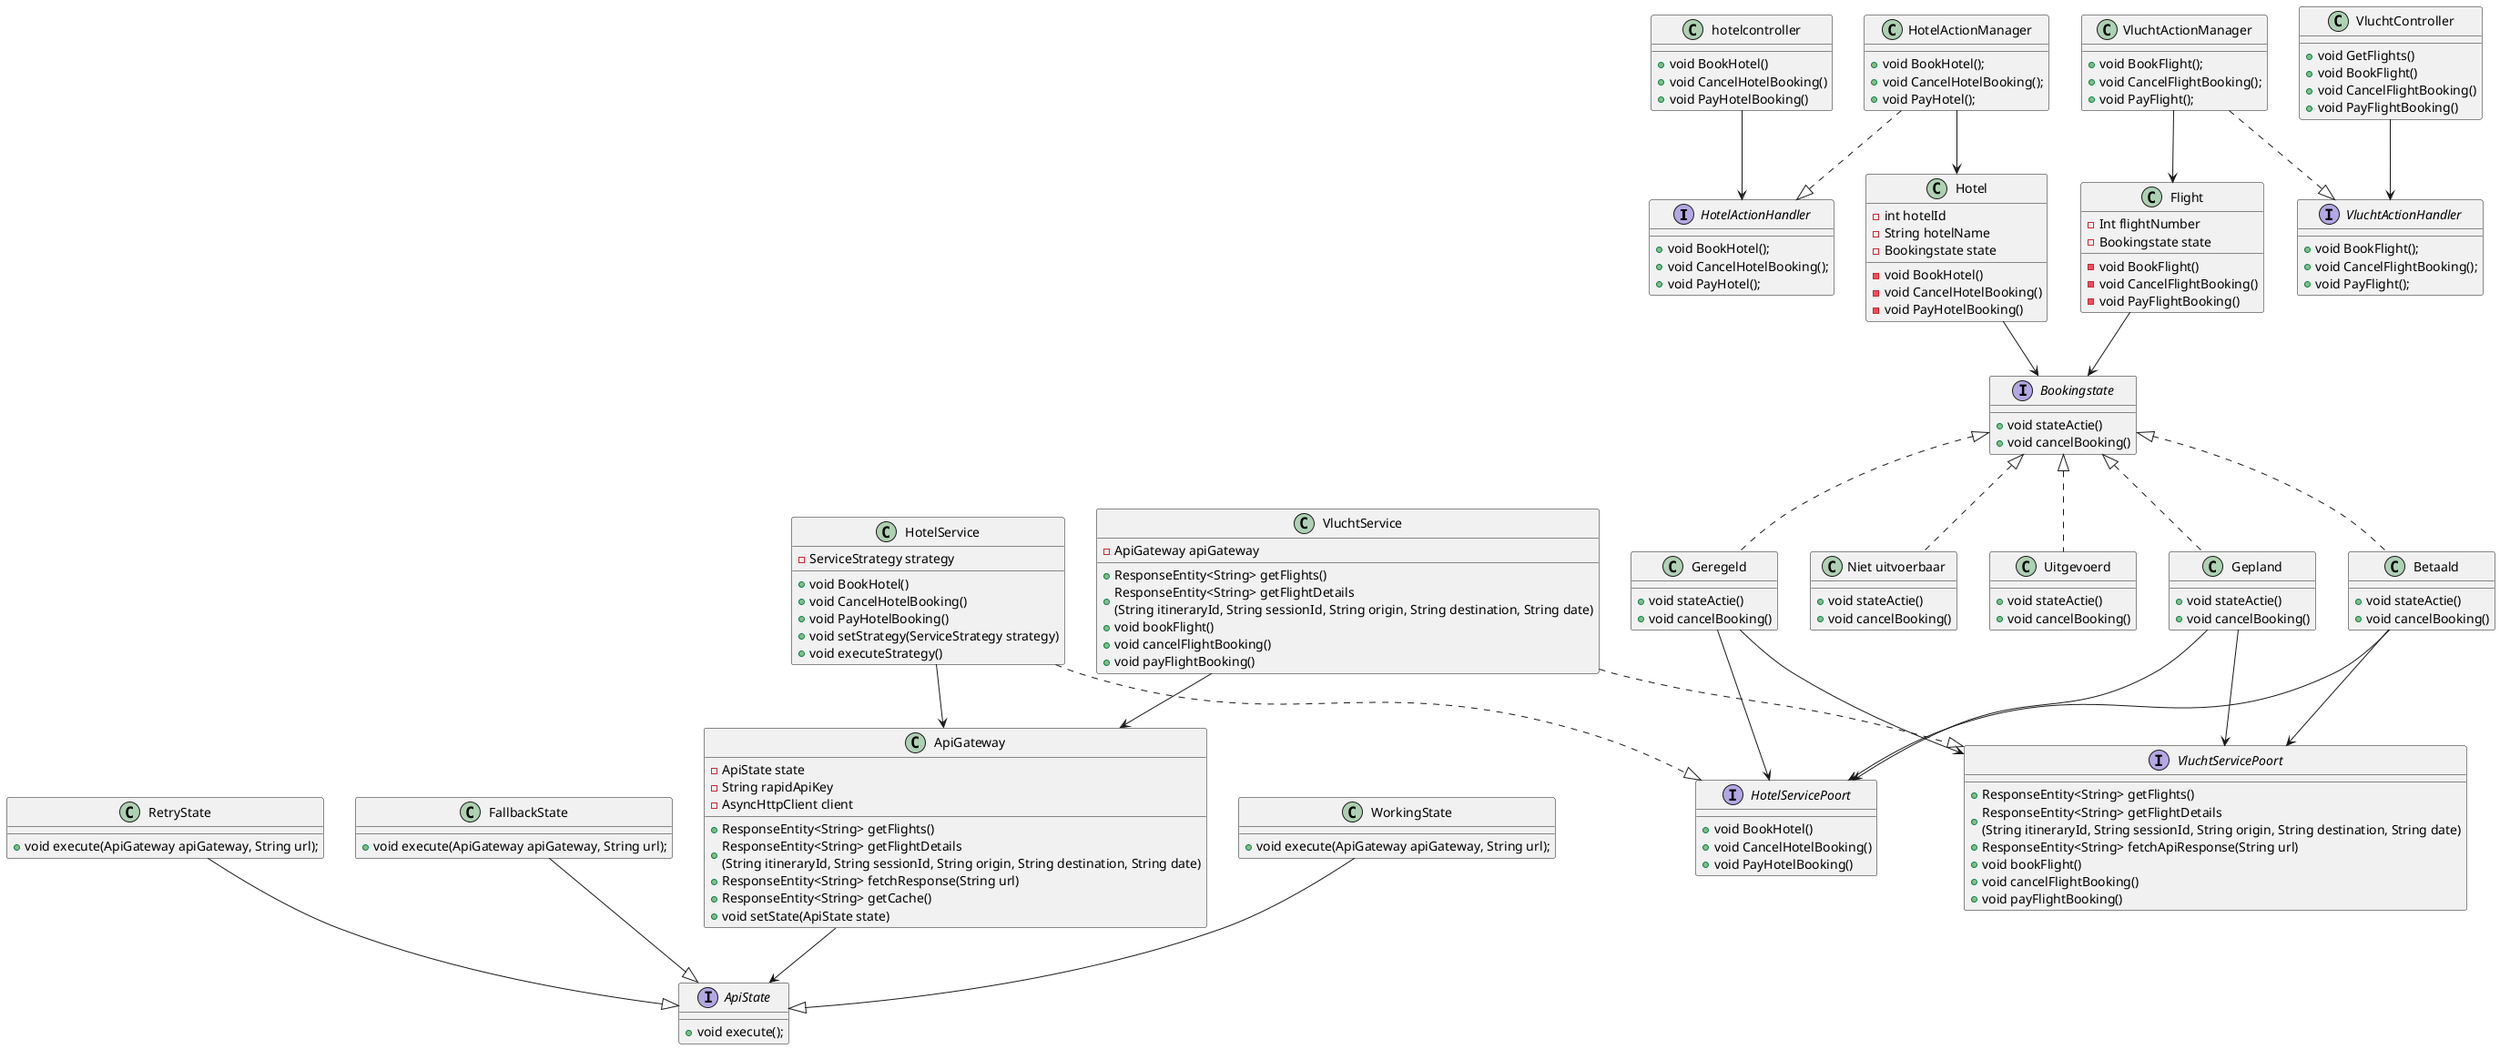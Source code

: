 @startuml

'interfaces
interface "HotelActionHandler"{
+ void BookHotel();
+ void CancelHotelBooking();
+ void PayHotel();
}
interface "VluchtActionHandler"{
+ void BookFlight();
+ void CancelFlightBooking();
+ void PayFlight();
}
interface "VluchtServicePoort"{
+ ResponseEntity<String> getFlights()
+ ResponseEntity<String> getFlightDetails\n(String itineraryId, String sessionId, String origin, String destination, String date)
+ ResponseEntity<String> fetchApiResponse(String url)
+ void bookFlight()
+ void cancelFlightBooking()
+ void payFlightBooking()
}
interface "HotelServicePoort"{
+ void BookHotel()
+ void CancelHotelBooking()
+ void PayHotelBooking()
}
interface "Bookingstate" {
+ void stateActie()
+ void cancelBooking()
}
interface ApiState {
    + void execute();
}
'classes
class "hotelcontroller" {
+ void BookHotel()
+ void CancelHotelBooking()
+ void PayHotelBooking()
}
class "HotelService"{
- ServiceStrategy strategy
+ void BookHotel()
+ void CancelHotelBooking()
+ void PayHotelBooking()
+ void setStrategy(ServiceStrategy strategy)
+ void executeStrategy()
}
class "VluchtController"{
+ void GetFlights()
+ void BookFlight()
+ void CancelFlightBooking()
+ void PayFlightBooking()
}
class "VluchtService"{
- ApiGateway apiGateway
+ ResponseEntity<String> getFlights()
+ ResponseEntity<String> getFlightDetails\n(String itineraryId, String sessionId, String origin, String destination, String date)
+ void bookFlight()
+ void cancelFlightBooking()
+ void payFlightBooking()
}
class WorkingState {
    + void execute(ApiGateway apiGateway, String url);
}
class RetryState {
    + void execute(ApiGateway apiGateway, String url);
}

class FallbackState {
    + void execute(ApiGateway apiGateway, String url);
}
class ApiGateway{
    - ApiState state
    - String rapidApiKey
    - AsyncHttpClient client
    + ResponseEntity<String> getFlights()
    + ResponseEntity<String> getFlightDetails\n(String itineraryId, String sessionId, String origin, String destination, String date)
    + ResponseEntity<String> fetchResponse(String url)
    + ResponseEntity<String> getCache()
    + void setState(ApiState state)
}

class "HotelActionManager"{
+ void BookHotel();
+ void CancelHotelBooking();
+ void PayHotel();
}
class "VluchtActionManager"{
+ void BookFlight();
+ void CancelFlightBooking();
+ void PayFlight();
}
class "Gepland" {
+ void stateActie()
+ void cancelBooking()
}
class "Geregeld" {
+ void stateActie()
+ void cancelBooking()
}
class "Betaald" {
+ void stateActie()
+ void cancelBooking()
}
class "Niet uitvoerbaar" {
+ void stateActie()
+ void cancelBooking()
}
class "Uitgevoerd" {
+ void stateActie()
+ void cancelBooking()
}
class "Hotel" {
- int hotelId
- String hotelName
- Bookingstate state
- void BookHotel()
- void CancelHotelBooking()
- void PayHotelBooking()
}
class "Flight" {
- Int flightNumber
- Bookingstate state
- void BookFlight()
- void CancelFlightBooking()
- void PayFlightBooking()
}

'relaties
"hotelcontroller" --> "HotelActionHandler"
"HotelService" 	..|> "HotelServicePoort"
"VluchtController" --> "VluchtActionHandler"
"VluchtService" ..|> "VluchtServicePoort"
"VluchtService" --> "ApiGateway"
"HotelService" --> "ApiGateway"
"HotelActionManager" ..|> "HotelActionHandler"
"VluchtActionManager" ..|> "VluchtActionHandler"
"Gepland" --> "HotelServicePoort"
"Gepland" --> "VluchtServicePoort"
"Geregeld" --> "HotelServicePoort"
"Geregeld" --> "VluchtServicePoort"
"Betaald" --> "HotelServicePoort"
"Betaald" --> "VluchtServicePoort"
"Flight" --> "Bookingstate"
"Hotel" --> "Bookingstate"
"Bookingstate" <|.. "Gepland"
"Bookingstate" <|.. "Geregeld"
"Bookingstate" <|.. "Betaald"
"Bookingstate" <|.. "Niet uitvoerbaar"
"Bookingstate" <|.. "Uitgevoerd"
"VluchtActionManager" --> "Flight"
"HotelActionManager" --> "Hotel"
"ApiGateway" --> "ApiState"
"WorkingState" --|> "ApiState"
"RetryState" --|> "ApiState"
"FallbackState" --|> "ApiState"

@enduml
